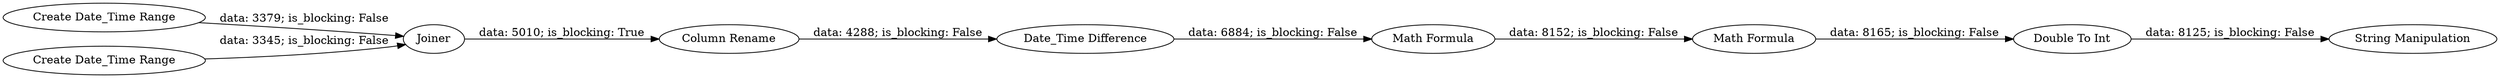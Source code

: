 digraph {
	"334954705123731245_8" [label="Math Formula"]
	"334954705123731245_10" [label="Math Formula"]
	"334954705123731245_12" [label="Double To Int"]
	"334954705123731245_3" [label="Create Date_Time Range"]
	"334954705123731245_2" [label="Create Date_Time Range"]
	"334954705123731245_4" [label=Joiner]
	"334954705123731245_7" [label="Date_Time Difference"]
	"334954705123731245_6" [label="Column Rename"]
	"334954705123731245_11" [label="String Manipulation"]
	"334954705123731245_7" -> "334954705123731245_8" [label="data: 6884; is_blocking: False"]
	"334954705123731245_2" -> "334954705123731245_4" [label="data: 3345; is_blocking: False"]
	"334954705123731245_10" -> "334954705123731245_12" [label="data: 8165; is_blocking: False"]
	"334954705123731245_8" -> "334954705123731245_10" [label="data: 8152; is_blocking: False"]
	"334954705123731245_4" -> "334954705123731245_6" [label="data: 5010; is_blocking: True"]
	"334954705123731245_3" -> "334954705123731245_4" [label="data: 3379; is_blocking: False"]
	"334954705123731245_6" -> "334954705123731245_7" [label="data: 4288; is_blocking: False"]
	"334954705123731245_12" -> "334954705123731245_11" [label="data: 8125; is_blocking: False"]
	rankdir=LR
}
